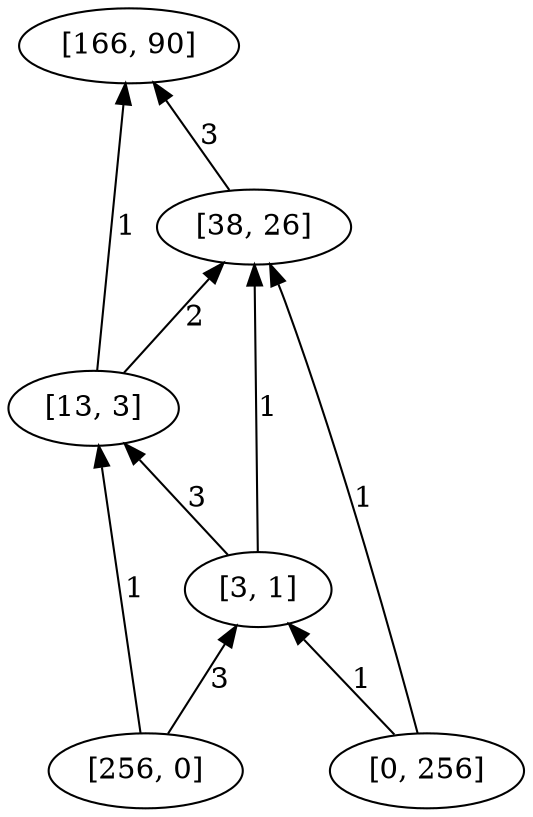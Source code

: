 digraph "DD" { 
rankdir = "BT" 
graph [ ordering = "out"];
5001 -> 3[label = "1"];
5001 -> 4[label = "3"];
5002 -> 2[label = "1"];
5002 -> 4[label = "1"];
2 -> 1[label = "3"];
3 -> 1[label = "1"];
3 -> 2[label = "2"];
4 -> 2[label = "1"];
4 -> 3[label = "3"];
5001 [label = "[256, 0]",  shape = oval]
5002 [label = "[0, 256]",  shape = oval]
1 [label = "[166, 90]",  shape = oval]
2 [label = "[38, 26]",  shape = oval]
3 [label = "[13, 3]",  shape = oval]
4 [label = "[3, 1]",  shape = oval]
}
